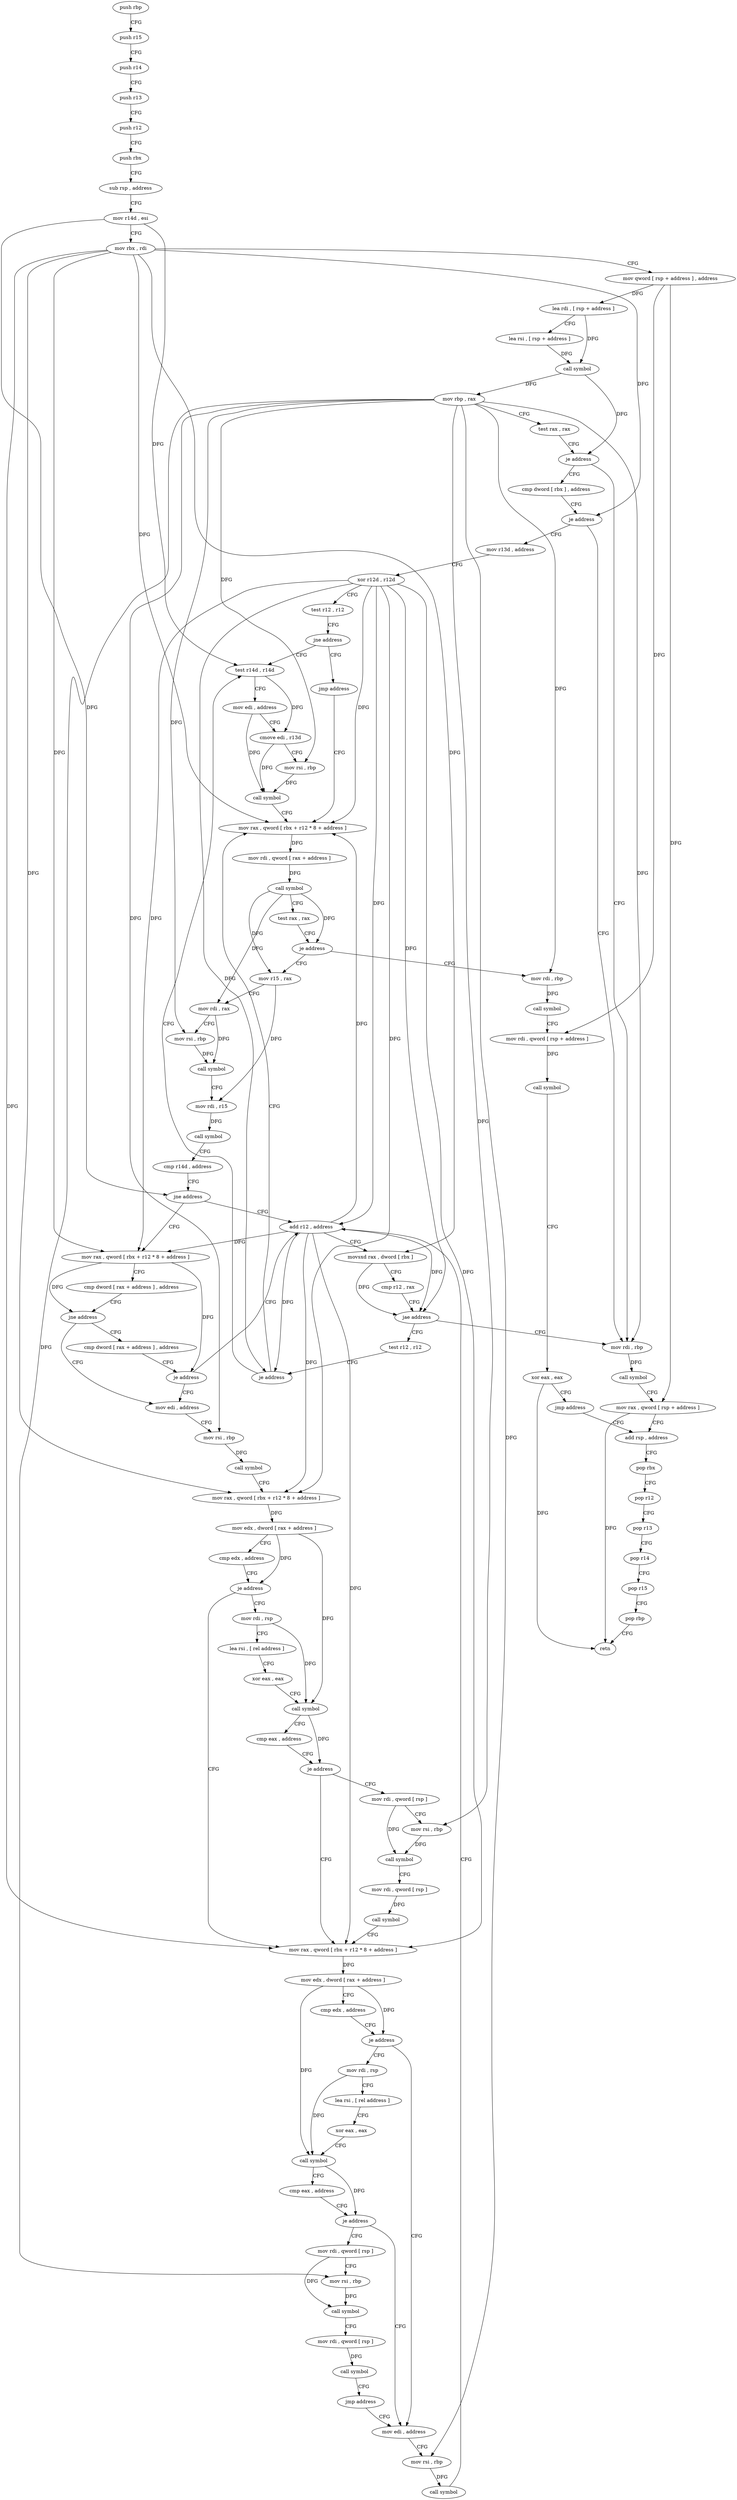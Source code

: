 digraph "func" {
"138048" [label = "push rbp" ]
"138049" [label = "push r15" ]
"138051" [label = "push r14" ]
"138053" [label = "push r13" ]
"138055" [label = "push r12" ]
"138057" [label = "push rbx" ]
"138058" [label = "sub rsp , address" ]
"138062" [label = "mov r14d , esi" ]
"138065" [label = "mov rbx , rdi" ]
"138068" [label = "mov qword [ rsp + address ] , address" ]
"138077" [label = "lea rdi , [ rsp + address ]" ]
"138082" [label = "lea rsi , [ rsp + address ]" ]
"138087" [label = "call symbol" ]
"138092" [label = "mov rbp , rax" ]
"138095" [label = "test rax , rax" ]
"138098" [label = "je address" ]
"138404" [label = "mov rdi , rbp" ]
"138104" [label = "cmp dword [ rbx ] , address" ]
"138407" [label = "call symbol" ]
"138412" [label = "mov rax , qword [ rsp + address ]" ]
"138417" [label = "add rsp , address" ]
"138107" [label = "je address" ]
"138113" [label = "mov r13d , address" ]
"138119" [label = "xor r12d , r12d" ]
"138122" [label = "test r12 , r12" ]
"138125" [label = "jne address" ]
"138178" [label = "test r14d , r14d" ]
"138127" [label = "jmp address" ]
"138181" [label = "mov edi , address" ]
"138186" [label = "cmove edi , r13d" ]
"138190" [label = "mov rsi , rbp" ]
"138193" [label = "call symbol" ]
"138198" [label = "mov rax , qword [ rbx + r12 * 8 + address ]" ]
"138432" [label = "mov rdi , rbp" ]
"138435" [label = "call symbol" ]
"138440" [label = "mov rdi , qword [ rsp + address ]" ]
"138445" [label = "call symbol" ]
"138450" [label = "xor eax , eax" ]
"138452" [label = "jmp address" ]
"138221" [label = "mov r15 , rax" ]
"138224" [label = "mov rdi , rax" ]
"138227" [label = "mov rsi , rbp" ]
"138230" [label = "call symbol" ]
"138235" [label = "mov rdi , r15" ]
"138238" [label = "call symbol" ]
"138243" [label = "cmp r14d , address" ]
"138247" [label = "jne address" ]
"138157" [label = "add r12 , address" ]
"138249" [label = "mov rax , qword [ rbx + r12 * 8 + address ]" ]
"138203" [label = "mov rdi , qword [ rax + address ]" ]
"138207" [label = "call symbol" ]
"138212" [label = "test rax , rax" ]
"138215" [label = "je address" ]
"138421" [label = "pop rbx" ]
"138422" [label = "pop r12" ]
"138424" [label = "pop r13" ]
"138426" [label = "pop r14" ]
"138428" [label = "pop r15" ]
"138430" [label = "pop rbp" ]
"138431" [label = "retn" ]
"138161" [label = "movsxd rax , dword [ rbx ]" ]
"138164" [label = "cmp r12 , rax" ]
"138167" [label = "jae address" ]
"138173" [label = "test r12 , r12" ]
"138254" [label = "cmp dword [ rax + address ] , address" ]
"138258" [label = "jne address" ]
"138266" [label = "mov edi , address" ]
"138260" [label = "cmp dword [ rax + address ] , address" ]
"138176" [label = "je address" ]
"138271" [label = "mov rsi , rbp" ]
"138274" [label = "call symbol" ]
"138279" [label = "mov rax , qword [ rbx + r12 * 8 + address ]" ]
"138284" [label = "mov edx , dword [ rax + address ]" ]
"138287" [label = "cmp edx , address" ]
"138290" [label = "je address" ]
"138335" [label = "mov rax , qword [ rbx + r12 * 8 + address ]" ]
"138292" [label = "mov rdi , rsp" ]
"138264" [label = "je address" ]
"138340" [label = "mov edx , dword [ rax + address ]" ]
"138343" [label = "cmp edx , address" ]
"138346" [label = "je address" ]
"138144" [label = "mov edi , address" ]
"138352" [label = "mov rdi , rsp" ]
"138295" [label = "lea rsi , [ rel address ]" ]
"138302" [label = "xor eax , eax" ]
"138304" [label = "call symbol" ]
"138309" [label = "cmp eax , address" ]
"138312" [label = "je address" ]
"138314" [label = "mov rdi , qword [ rsp ]" ]
"138149" [label = "mov rsi , rbp" ]
"138152" [label = "call symbol" ]
"138355" [label = "lea rsi , [ rel address ]" ]
"138362" [label = "xor eax , eax" ]
"138364" [label = "call symbol" ]
"138369" [label = "cmp eax , address" ]
"138372" [label = "je address" ]
"138378" [label = "mov rdi , qword [ rsp ]" ]
"138318" [label = "mov rsi , rbp" ]
"138321" [label = "call symbol" ]
"138326" [label = "mov rdi , qword [ rsp ]" ]
"138330" [label = "call symbol" ]
"138382" [label = "mov rsi , rbp" ]
"138385" [label = "call symbol" ]
"138390" [label = "mov rdi , qword [ rsp ]" ]
"138394" [label = "call symbol" ]
"138399" [label = "jmp address" ]
"138048" -> "138049" [ label = "CFG" ]
"138049" -> "138051" [ label = "CFG" ]
"138051" -> "138053" [ label = "CFG" ]
"138053" -> "138055" [ label = "CFG" ]
"138055" -> "138057" [ label = "CFG" ]
"138057" -> "138058" [ label = "CFG" ]
"138058" -> "138062" [ label = "CFG" ]
"138062" -> "138065" [ label = "CFG" ]
"138062" -> "138178" [ label = "DFG" ]
"138062" -> "138247" [ label = "DFG" ]
"138065" -> "138068" [ label = "CFG" ]
"138065" -> "138107" [ label = "DFG" ]
"138065" -> "138198" [ label = "DFG" ]
"138065" -> "138161" [ label = "DFG" ]
"138065" -> "138249" [ label = "DFG" ]
"138065" -> "138279" [ label = "DFG" ]
"138065" -> "138335" [ label = "DFG" ]
"138068" -> "138077" [ label = "DFG" ]
"138068" -> "138412" [ label = "DFG" ]
"138068" -> "138440" [ label = "DFG" ]
"138077" -> "138082" [ label = "CFG" ]
"138077" -> "138087" [ label = "DFG" ]
"138082" -> "138087" [ label = "DFG" ]
"138087" -> "138092" [ label = "DFG" ]
"138087" -> "138098" [ label = "DFG" ]
"138092" -> "138095" [ label = "CFG" ]
"138092" -> "138404" [ label = "DFG" ]
"138092" -> "138190" [ label = "DFG" ]
"138092" -> "138432" [ label = "DFG" ]
"138092" -> "138227" [ label = "DFG" ]
"138092" -> "138271" [ label = "DFG" ]
"138092" -> "138149" [ label = "DFG" ]
"138092" -> "138318" [ label = "DFG" ]
"138092" -> "138382" [ label = "DFG" ]
"138095" -> "138098" [ label = "CFG" ]
"138098" -> "138404" [ label = "CFG" ]
"138098" -> "138104" [ label = "CFG" ]
"138404" -> "138407" [ label = "DFG" ]
"138104" -> "138107" [ label = "CFG" ]
"138407" -> "138412" [ label = "CFG" ]
"138412" -> "138417" [ label = "CFG" ]
"138412" -> "138431" [ label = "DFG" ]
"138417" -> "138421" [ label = "CFG" ]
"138107" -> "138404" [ label = "CFG" ]
"138107" -> "138113" [ label = "CFG" ]
"138113" -> "138119" [ label = "CFG" ]
"138119" -> "138122" [ label = "CFG" ]
"138119" -> "138198" [ label = "DFG" ]
"138119" -> "138157" [ label = "DFG" ]
"138119" -> "138167" [ label = "DFG" ]
"138119" -> "138249" [ label = "DFG" ]
"138119" -> "138176" [ label = "DFG" ]
"138119" -> "138279" [ label = "DFG" ]
"138119" -> "138335" [ label = "DFG" ]
"138122" -> "138125" [ label = "CFG" ]
"138125" -> "138178" [ label = "CFG" ]
"138125" -> "138127" [ label = "CFG" ]
"138178" -> "138181" [ label = "CFG" ]
"138178" -> "138186" [ label = "DFG" ]
"138127" -> "138198" [ label = "CFG" ]
"138181" -> "138186" [ label = "CFG" ]
"138181" -> "138193" [ label = "DFG" ]
"138186" -> "138190" [ label = "CFG" ]
"138186" -> "138193" [ label = "DFG" ]
"138190" -> "138193" [ label = "DFG" ]
"138193" -> "138198" [ label = "CFG" ]
"138198" -> "138203" [ label = "DFG" ]
"138432" -> "138435" [ label = "DFG" ]
"138435" -> "138440" [ label = "CFG" ]
"138440" -> "138445" [ label = "DFG" ]
"138445" -> "138450" [ label = "CFG" ]
"138450" -> "138452" [ label = "CFG" ]
"138450" -> "138431" [ label = "DFG" ]
"138452" -> "138417" [ label = "CFG" ]
"138221" -> "138224" [ label = "CFG" ]
"138221" -> "138235" [ label = "DFG" ]
"138224" -> "138227" [ label = "CFG" ]
"138224" -> "138230" [ label = "DFG" ]
"138227" -> "138230" [ label = "DFG" ]
"138230" -> "138235" [ label = "CFG" ]
"138235" -> "138238" [ label = "DFG" ]
"138238" -> "138243" [ label = "CFG" ]
"138243" -> "138247" [ label = "CFG" ]
"138247" -> "138157" [ label = "CFG" ]
"138247" -> "138249" [ label = "CFG" ]
"138157" -> "138161" [ label = "CFG" ]
"138157" -> "138198" [ label = "DFG" ]
"138157" -> "138167" [ label = "DFG" ]
"138157" -> "138249" [ label = "DFG" ]
"138157" -> "138176" [ label = "DFG" ]
"138157" -> "138279" [ label = "DFG" ]
"138157" -> "138335" [ label = "DFG" ]
"138249" -> "138254" [ label = "CFG" ]
"138249" -> "138258" [ label = "DFG" ]
"138249" -> "138264" [ label = "DFG" ]
"138203" -> "138207" [ label = "DFG" ]
"138207" -> "138212" [ label = "CFG" ]
"138207" -> "138215" [ label = "DFG" ]
"138207" -> "138221" [ label = "DFG" ]
"138207" -> "138224" [ label = "DFG" ]
"138212" -> "138215" [ label = "CFG" ]
"138215" -> "138432" [ label = "CFG" ]
"138215" -> "138221" [ label = "CFG" ]
"138421" -> "138422" [ label = "CFG" ]
"138422" -> "138424" [ label = "CFG" ]
"138424" -> "138426" [ label = "CFG" ]
"138426" -> "138428" [ label = "CFG" ]
"138428" -> "138430" [ label = "CFG" ]
"138430" -> "138431" [ label = "CFG" ]
"138161" -> "138164" [ label = "CFG" ]
"138161" -> "138167" [ label = "DFG" ]
"138164" -> "138167" [ label = "CFG" ]
"138167" -> "138404" [ label = "CFG" ]
"138167" -> "138173" [ label = "CFG" ]
"138173" -> "138176" [ label = "CFG" ]
"138254" -> "138258" [ label = "CFG" ]
"138258" -> "138266" [ label = "CFG" ]
"138258" -> "138260" [ label = "CFG" ]
"138266" -> "138271" [ label = "CFG" ]
"138260" -> "138264" [ label = "CFG" ]
"138176" -> "138198" [ label = "CFG" ]
"138176" -> "138178" [ label = "CFG" ]
"138271" -> "138274" [ label = "DFG" ]
"138274" -> "138279" [ label = "CFG" ]
"138279" -> "138284" [ label = "DFG" ]
"138284" -> "138287" [ label = "CFG" ]
"138284" -> "138290" [ label = "DFG" ]
"138284" -> "138304" [ label = "DFG" ]
"138287" -> "138290" [ label = "CFG" ]
"138290" -> "138335" [ label = "CFG" ]
"138290" -> "138292" [ label = "CFG" ]
"138335" -> "138340" [ label = "DFG" ]
"138292" -> "138295" [ label = "CFG" ]
"138292" -> "138304" [ label = "DFG" ]
"138264" -> "138157" [ label = "CFG" ]
"138264" -> "138266" [ label = "CFG" ]
"138340" -> "138343" [ label = "CFG" ]
"138340" -> "138346" [ label = "DFG" ]
"138340" -> "138364" [ label = "DFG" ]
"138343" -> "138346" [ label = "CFG" ]
"138346" -> "138144" [ label = "CFG" ]
"138346" -> "138352" [ label = "CFG" ]
"138144" -> "138149" [ label = "CFG" ]
"138352" -> "138355" [ label = "CFG" ]
"138352" -> "138364" [ label = "DFG" ]
"138295" -> "138302" [ label = "CFG" ]
"138302" -> "138304" [ label = "CFG" ]
"138304" -> "138309" [ label = "CFG" ]
"138304" -> "138312" [ label = "DFG" ]
"138309" -> "138312" [ label = "CFG" ]
"138312" -> "138335" [ label = "CFG" ]
"138312" -> "138314" [ label = "CFG" ]
"138314" -> "138318" [ label = "CFG" ]
"138314" -> "138321" [ label = "DFG" ]
"138149" -> "138152" [ label = "DFG" ]
"138152" -> "138157" [ label = "CFG" ]
"138355" -> "138362" [ label = "CFG" ]
"138362" -> "138364" [ label = "CFG" ]
"138364" -> "138369" [ label = "CFG" ]
"138364" -> "138372" [ label = "DFG" ]
"138369" -> "138372" [ label = "CFG" ]
"138372" -> "138144" [ label = "CFG" ]
"138372" -> "138378" [ label = "CFG" ]
"138378" -> "138382" [ label = "CFG" ]
"138378" -> "138385" [ label = "DFG" ]
"138318" -> "138321" [ label = "DFG" ]
"138321" -> "138326" [ label = "CFG" ]
"138326" -> "138330" [ label = "DFG" ]
"138330" -> "138335" [ label = "CFG" ]
"138382" -> "138385" [ label = "DFG" ]
"138385" -> "138390" [ label = "CFG" ]
"138390" -> "138394" [ label = "DFG" ]
"138394" -> "138399" [ label = "CFG" ]
"138399" -> "138144" [ label = "CFG" ]
}
